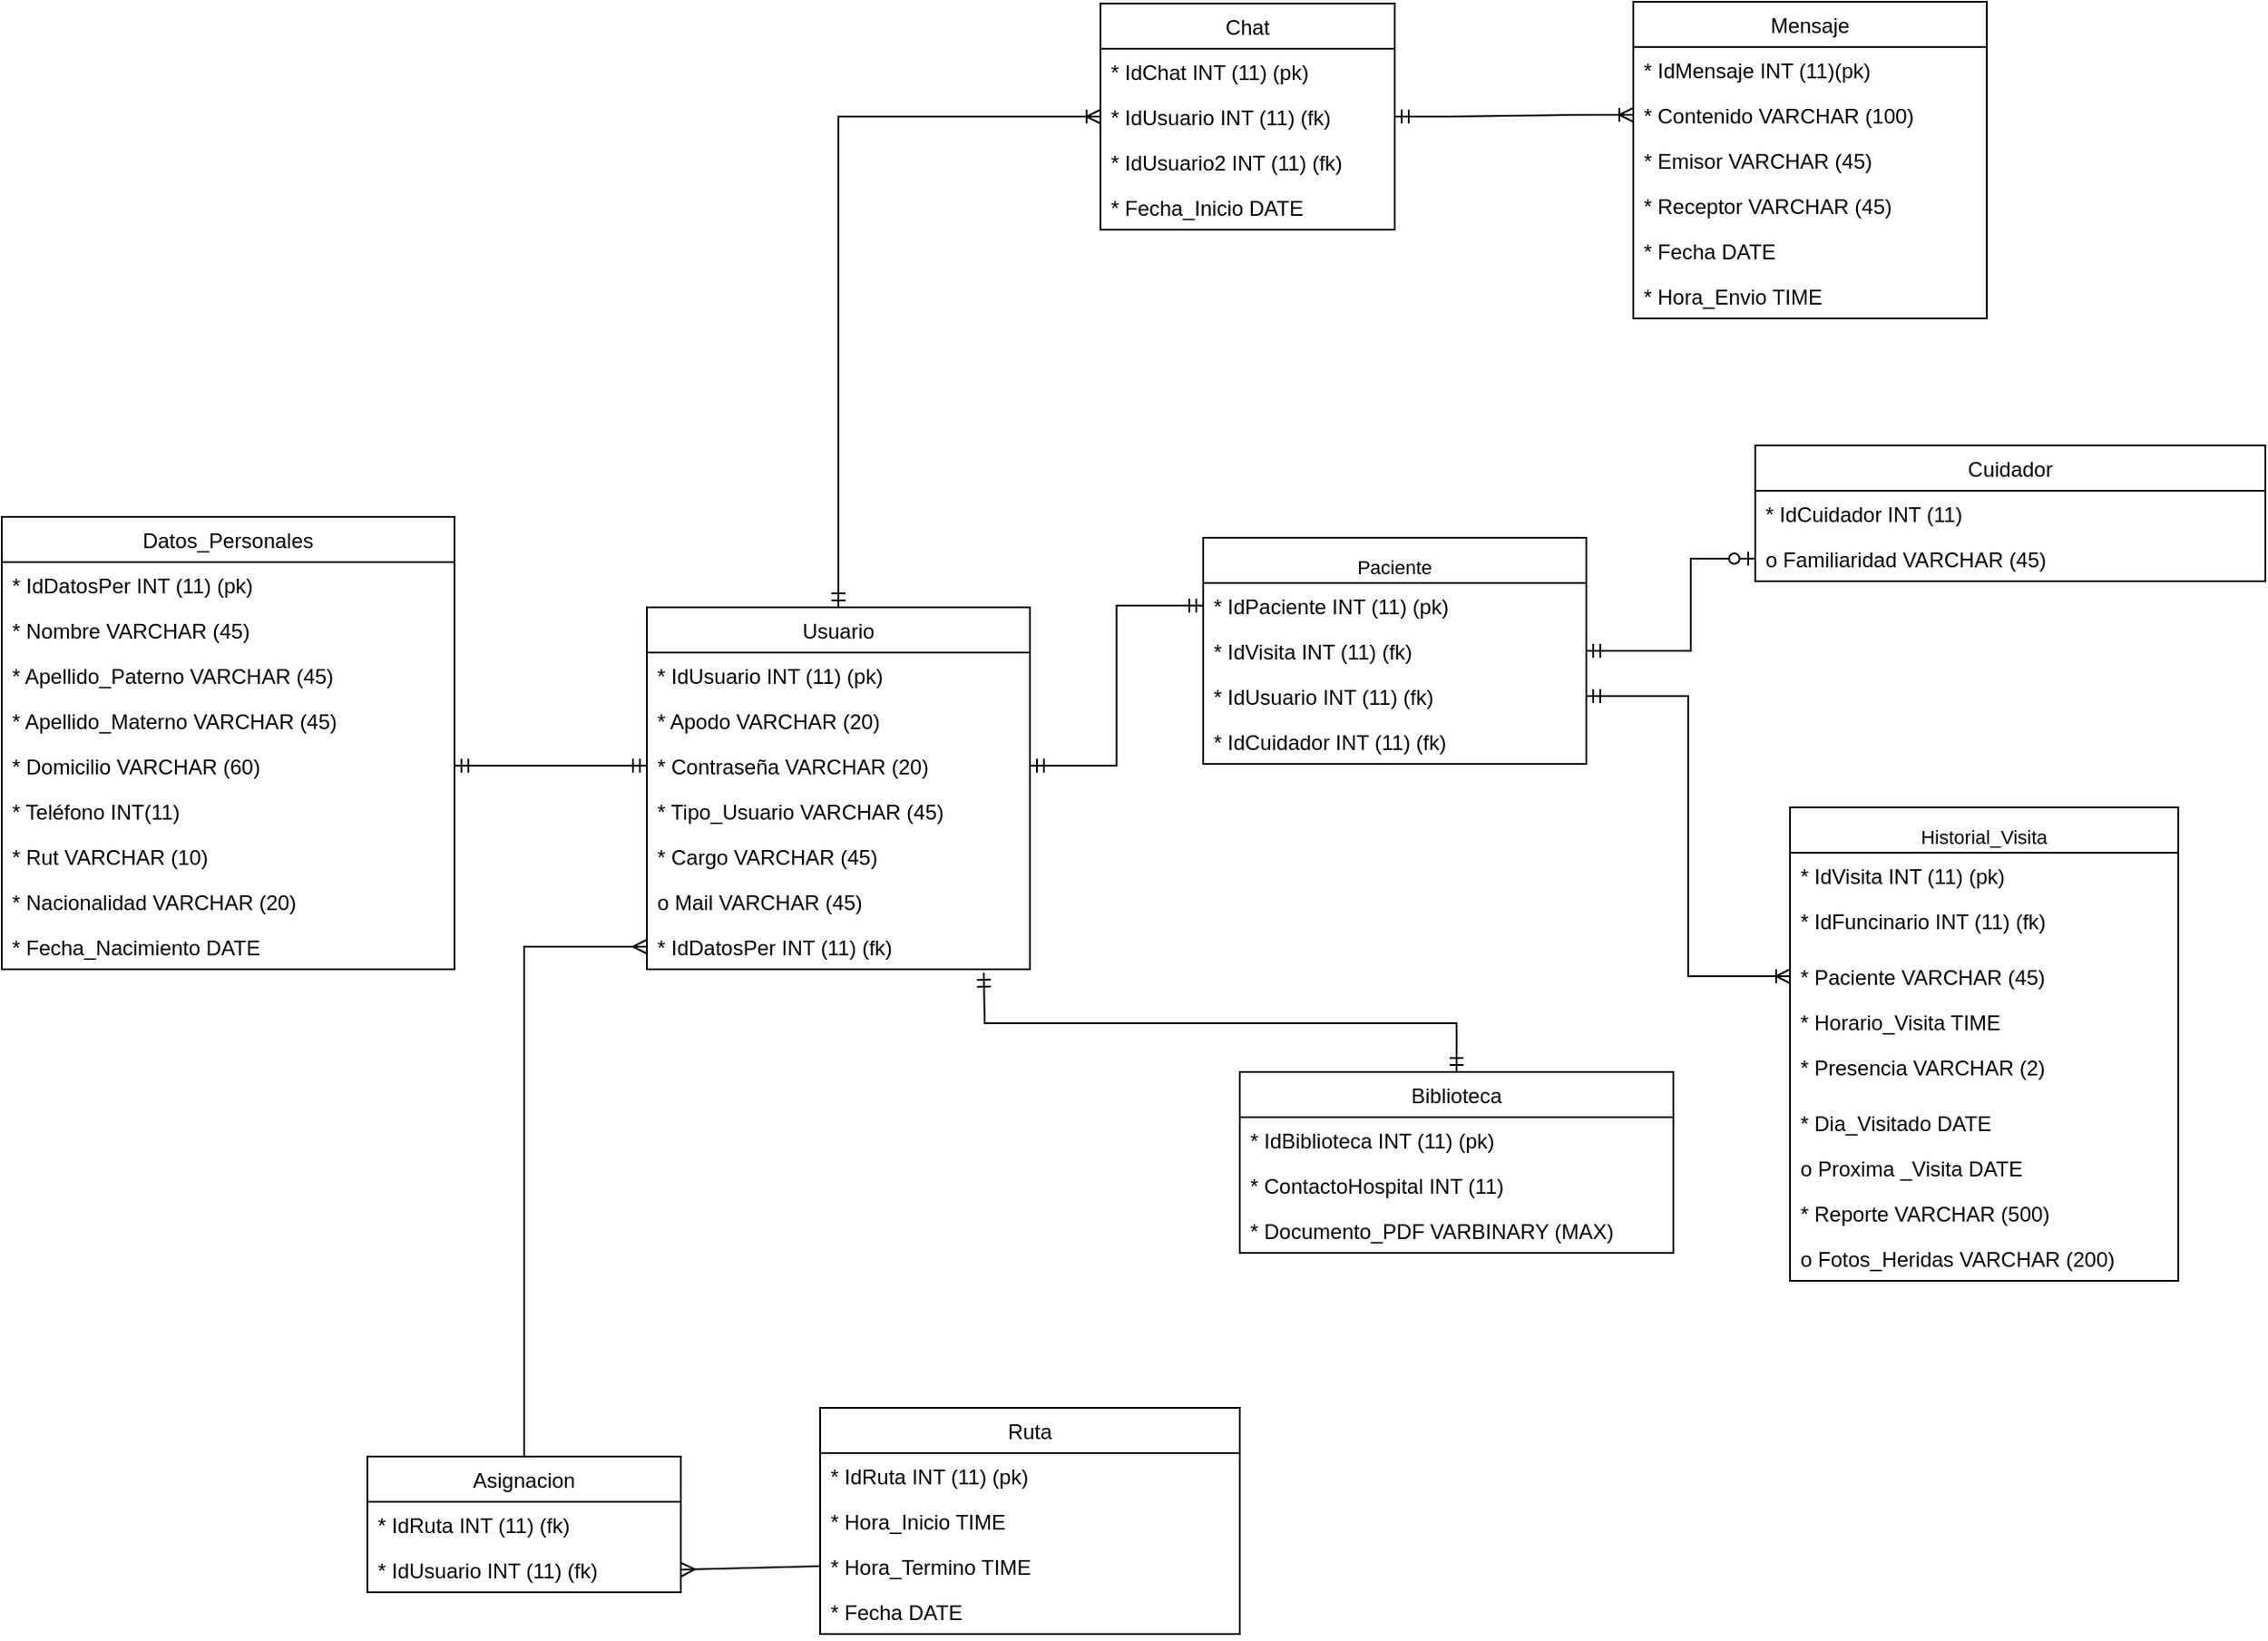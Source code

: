 <mxfile version="12.1.2" type="google" pages="1"><diagram id="CdpG4jRxC21Oyg4bmXO4" name="Page-1"><mxGraphModel dx="2205" dy="1853" grid="1" gridSize="10" guides="1" tooltips="1" connect="1" arrows="1" fold="1" page="1" pageScale="1" pageWidth="850" pageHeight="1100" math="0" shadow="0"><root><mxCell id="0"/><mxCell id="1" parent="0"/><mxCell id="onNi2opBjOl6Kym_t77R-1" value="Paciente" style="swimlane;fontStyle=0;childLayout=stackLayout;horizontal=1;startSize=26;fillColor=none;horizontalStack=0;resizeParent=1;resizeParentMax=0;resizeLast=0;collapsible=1;marginBottom=0;verticalAlign=bottom;fontSize=11;" parent="1" vertex="1"><mxGeometry x="220" y="230" width="220" height="130" as="geometry"><mxRectangle x="320" y="90" width="80" height="26" as="alternateBounds"/></mxGeometry></mxCell><mxCell id="onNi2opBjOl6Kym_t77R-2" value="* IdPaciente INT (11) (pk)" style="text;strokeColor=none;fillColor=none;align=left;verticalAlign=top;spacingLeft=4;spacingRight=4;overflow=hidden;rotatable=0;points=[[0,0.5],[1,0.5]];portConstraint=eastwest;" parent="onNi2opBjOl6Kym_t77R-1" vertex="1"><mxGeometry y="26" width="220" height="26" as="geometry"/></mxCell><mxCell id="onNi2opBjOl6Kym_t77R-3" value="* IdVisita INT (11) (fk)" style="text;strokeColor=none;fillColor=none;align=left;verticalAlign=top;spacingLeft=4;spacingRight=4;overflow=hidden;rotatable=0;points=[[0,0.5],[1,0.5]];portConstraint=eastwest;" parent="onNi2opBjOl6Kym_t77R-1" vertex="1"><mxGeometry y="52" width="220" height="26" as="geometry"/></mxCell><mxCell id="onNi2opBjOl6Kym_t77R-5" value="* IdUsuario INT (11) (fk)" style="text;strokeColor=none;fillColor=none;align=left;verticalAlign=top;spacingLeft=4;spacingRight=4;overflow=hidden;rotatable=0;points=[[0,0.5],[1,0.5]];portConstraint=eastwest;" parent="onNi2opBjOl6Kym_t77R-1" vertex="1"><mxGeometry y="78" width="220" height="26" as="geometry"/></mxCell><mxCell id="onNi2opBjOl6Kym_t77R-6" value="* IdCuidador INT (11) (fk)" style="text;strokeColor=none;fillColor=none;align=left;verticalAlign=top;spacingLeft=4;spacingRight=4;overflow=hidden;rotatable=0;points=[[0,0.5],[1,0.5]];portConstraint=eastwest;" parent="onNi2opBjOl6Kym_t77R-1" vertex="1"><mxGeometry y="104" width="220" height="26" as="geometry"/></mxCell><mxCell id="onNi2opBjOl6Kym_t77R-9" value="Historial_Visita" style="swimlane;fontStyle=0;childLayout=stackLayout;horizontal=1;startSize=26;fillColor=none;horizontalStack=0;resizeParent=1;resizeParentMax=0;resizeLast=0;collapsible=1;marginBottom=0;verticalAlign=bottom;fontSize=11;" parent="1" vertex="1"><mxGeometry x="557" y="385" width="223" height="272" as="geometry"><mxRectangle x="320" y="90" width="80" height="26" as="alternateBounds"/></mxGeometry></mxCell><mxCell id="onNi2opBjOl6Kym_t77R-10" value="* IdVisita INT (11) (pk)" style="text;strokeColor=none;fillColor=none;align=left;verticalAlign=top;spacingLeft=4;spacingRight=4;overflow=hidden;rotatable=0;points=[[0,0.5],[1,0.5]];portConstraint=eastwest;" parent="onNi2opBjOl6Kym_t77R-9" vertex="1"><mxGeometry y="26" width="223" height="26" as="geometry"/></mxCell><mxCell id="onNi2opBjOl6Kym_t77R-11" value="* IdFuncinario INT (11) (fk)" style="text;strokeColor=none;fillColor=none;align=left;verticalAlign=top;spacingLeft=4;spacingRight=4;overflow=hidden;rotatable=0;points=[[0,0.5],[1,0.5]];portConstraint=eastwest;" parent="onNi2opBjOl6Kym_t77R-9" vertex="1"><mxGeometry y="52" width="223" height="32" as="geometry"/></mxCell><mxCell id="onNi2opBjOl6Kym_t77R-12" value="* Paciente VARCHAR (45)" style="text;strokeColor=none;fillColor=none;align=left;verticalAlign=top;spacingLeft=4;spacingRight=4;overflow=hidden;rotatable=0;points=[[0,0.5],[1,0.5]];portConstraint=eastwest;" parent="onNi2opBjOl6Kym_t77R-9" vertex="1"><mxGeometry y="84" width="223" height="26" as="geometry"/></mxCell><mxCell id="onNi2opBjOl6Kym_t77R-13" value="* Horario_Visita TIME" style="text;strokeColor=none;fillColor=none;align=left;verticalAlign=top;spacingLeft=4;spacingRight=4;overflow=hidden;rotatable=0;points=[[0,0.5],[1,0.5]];portConstraint=eastwest;" parent="onNi2opBjOl6Kym_t77R-9" vertex="1"><mxGeometry y="110" width="223" height="26" as="geometry"/></mxCell><mxCell id="onNi2opBjOl6Kym_t77R-14" value="* Presencia VARCHAR (2)" style="text;strokeColor=none;fillColor=none;align=left;verticalAlign=top;spacingLeft=4;spacingRight=4;overflow=hidden;rotatable=0;points=[[0,0.5],[1,0.5]];portConstraint=eastwest;" parent="onNi2opBjOl6Kym_t77R-9" vertex="1"><mxGeometry y="136" width="223" height="32" as="geometry"/></mxCell><mxCell id="onNi2opBjOl6Kym_t77R-15" value="* Dia_Visitado DATE" style="text;strokeColor=none;fillColor=none;align=left;verticalAlign=top;spacingLeft=4;spacingRight=4;overflow=hidden;rotatable=0;points=[[0,0.5],[1,0.5]];portConstraint=eastwest;" parent="onNi2opBjOl6Kym_t77R-9" vertex="1"><mxGeometry y="168" width="223" height="26" as="geometry"/></mxCell><mxCell id="onNi2opBjOl6Kym_t77R-16" value="o Proxima _Visita DATE" style="text;strokeColor=none;fillColor=none;align=left;verticalAlign=top;spacingLeft=4;spacingRight=4;overflow=hidden;rotatable=0;points=[[0,0.5],[1,0.5]];portConstraint=eastwest;" parent="onNi2opBjOl6Kym_t77R-9" vertex="1"><mxGeometry y="194" width="223" height="26" as="geometry"/></mxCell><mxCell id="onNi2opBjOl6Kym_t77R-17" value="* Reporte VARCHAR (500)" style="text;strokeColor=none;fillColor=none;align=left;verticalAlign=top;spacingLeft=4;spacingRight=4;overflow=hidden;rotatable=0;points=[[0,0.5],[1,0.5]];portConstraint=eastwest;" parent="onNi2opBjOl6Kym_t77R-9" vertex="1"><mxGeometry y="220" width="223" height="26" as="geometry"/></mxCell><mxCell id="onNi2opBjOl6Kym_t77R-18" value="o Fotos_Heridas VARCHAR (200)" style="text;strokeColor=none;fillColor=none;align=left;verticalAlign=top;spacingLeft=4;spacingRight=4;overflow=hidden;rotatable=0;points=[[0,0.5],[1,0.5]];portConstraint=eastwest;" parent="onNi2opBjOl6Kym_t77R-9" vertex="1"><mxGeometry y="246" width="223" height="26" as="geometry"/></mxCell><mxCell id="onNi2opBjOl6Kym_t77R-19" value="Ruta" style="swimlane;fontStyle=0;childLayout=stackLayout;horizontal=1;startSize=26;fillColor=none;horizontalStack=0;resizeParent=1;resizeParentMax=0;resizeLast=0;collapsible=1;marginBottom=0;" parent="1" vertex="1"><mxGeometry y="730" width="241" height="130" as="geometry"/></mxCell><mxCell id="onNi2opBjOl6Kym_t77R-20" value="* IdRuta INT (11) (pk)" style="text;strokeColor=none;fillColor=none;align=left;verticalAlign=top;spacingLeft=4;spacingRight=4;overflow=hidden;rotatable=0;points=[[0,0.5],[1,0.5]];portConstraint=eastwest;" parent="onNi2opBjOl6Kym_t77R-19" vertex="1"><mxGeometry y="26" width="241" height="26" as="geometry"/></mxCell><mxCell id="onNi2opBjOl6Kym_t77R-23" value="* Hora_Inicio TIME" style="text;strokeColor=none;fillColor=none;align=left;verticalAlign=top;spacingLeft=4;spacingRight=4;overflow=hidden;rotatable=0;points=[[0,0.5],[1,0.5]];portConstraint=eastwest;" parent="onNi2opBjOl6Kym_t77R-19" vertex="1"><mxGeometry y="52" width="241" height="26" as="geometry"/></mxCell><mxCell id="onNi2opBjOl6Kym_t77R-24" value="* Hora_Termino TIME" style="text;strokeColor=none;fillColor=none;align=left;verticalAlign=top;spacingLeft=4;spacingRight=4;overflow=hidden;rotatable=0;points=[[0,0.5],[1,0.5]];portConstraint=eastwest;" parent="onNi2opBjOl6Kym_t77R-19" vertex="1"><mxGeometry y="78" width="241" height="26" as="geometry"/></mxCell><mxCell id="onNi2opBjOl6Kym_t77R-25" value="* Fecha DATE" style="text;strokeColor=none;fillColor=none;align=left;verticalAlign=top;spacingLeft=4;spacingRight=4;overflow=hidden;rotatable=0;points=[[0,0.5],[1,0.5]];portConstraint=eastwest;" parent="onNi2opBjOl6Kym_t77R-19" vertex="1"><mxGeometry y="104" width="241" height="26" as="geometry"/></mxCell><mxCell id="onNi2opBjOl6Kym_t77R-28" style="edgeStyle=orthogonalEdgeStyle;orthogonalLoop=1;jettySize=auto;html=1;entryX=0;entryY=0.5;entryDx=0;entryDy=0;startArrow=ERmandOne;startFill=0;endArrow=ERoneToMany;endFill=0;strokeColor=#000000;rounded=0;exitX=0.5;exitY=0;exitDx=0;exitDy=0;" parent="1" source="onNi2opBjOl6Kym_t77R-29" target="onNi2opBjOl6Kym_t77R-56" edge="1"><mxGeometry relative="1" as="geometry"><mxPoint x="192" y="150" as="sourcePoint"/></mxGeometry></mxCell><mxCell id="onNi2opBjOl6Kym_t77R-29" value="Usuario" style="swimlane;fontStyle=0;childLayout=stackLayout;horizontal=1;startSize=26;fillColor=none;horizontalStack=0;resizeParent=1;resizeParentMax=0;resizeLast=0;collapsible=1;marginBottom=0;" parent="1" vertex="1"><mxGeometry x="-99.5" y="270" width="220" height="208" as="geometry"/></mxCell><mxCell id="onNi2opBjOl6Kym_t77R-30" value="* IdUsuario INT (11) (pk)" style="text;strokeColor=none;fillColor=none;align=left;verticalAlign=top;spacingLeft=4;spacingRight=4;overflow=hidden;rotatable=0;points=[[0,0.5],[1,0.5]];portConstraint=eastwest;" parent="onNi2opBjOl6Kym_t77R-29" vertex="1"><mxGeometry y="26" width="220" height="26" as="geometry"/></mxCell><mxCell id="onNi2opBjOl6Kym_t77R-31" value="* Apodo VARCHAR (20)" style="text;strokeColor=none;fillColor=none;align=left;verticalAlign=top;spacingLeft=4;spacingRight=4;overflow=hidden;rotatable=0;points=[[0,0.5],[1,0.5]];portConstraint=eastwest;" parent="onNi2opBjOl6Kym_t77R-29" vertex="1"><mxGeometry y="52" width="220" height="26" as="geometry"/></mxCell><mxCell id="onNi2opBjOl6Kym_t77R-32" value="* Contraseña VARCHAR (20)" style="text;strokeColor=none;fillColor=none;align=left;verticalAlign=top;spacingLeft=4;spacingRight=4;overflow=hidden;rotatable=0;points=[[0,0.5],[1,0.5]];portConstraint=eastwest;" parent="onNi2opBjOl6Kym_t77R-29" vertex="1"><mxGeometry y="78" width="220" height="26" as="geometry"/></mxCell><mxCell id="onNi2opBjOl6Kym_t77R-33" value="* Tipo_Usuario VARCHAR (45)" style="text;strokeColor=none;fillColor=none;align=left;verticalAlign=top;spacingLeft=4;spacingRight=4;overflow=hidden;rotatable=0;points=[[0,0.5],[1,0.5]];portConstraint=eastwest;" parent="onNi2opBjOl6Kym_t77R-29" vertex="1"><mxGeometry y="104" width="220" height="26" as="geometry"/></mxCell><mxCell id="onNi2opBjOl6Kym_t77R-34" value="* Cargo VARCHAR (45)" style="text;strokeColor=none;fillColor=none;align=left;verticalAlign=top;spacingLeft=4;spacingRight=4;overflow=hidden;rotatable=0;points=[[0,0.5],[1,0.5]];portConstraint=eastwest;" parent="onNi2opBjOl6Kym_t77R-29" vertex="1"><mxGeometry y="130" width="220" height="26" as="geometry"/></mxCell><mxCell id="onNi2opBjOl6Kym_t77R-35" value="o Mail VARCHAR (45)" style="text;strokeColor=none;fillColor=none;align=left;verticalAlign=top;spacingLeft=4;spacingRight=4;overflow=hidden;rotatable=0;points=[[0,0.5],[1,0.5]];portConstraint=eastwest;" parent="onNi2opBjOl6Kym_t77R-29" vertex="1"><mxGeometry y="156" width="220" height="26" as="geometry"/></mxCell><mxCell id="onNi2opBjOl6Kym_t77R-36" value="* IdDatosPer INT (11) (fk)" style="text;strokeColor=none;fillColor=none;align=left;verticalAlign=top;spacingLeft=4;spacingRight=4;overflow=hidden;rotatable=0;points=[[0,0.5],[1,0.5]];portConstraint=eastwest;" parent="onNi2opBjOl6Kym_t77R-29" vertex="1"><mxGeometry y="182" width="220" height="26" as="geometry"/></mxCell><mxCell id="onNi2opBjOl6Kym_t77R-37" value="Cuidador" style="swimlane;fontStyle=0;childLayout=stackLayout;horizontal=1;startSize=26;fillColor=none;horizontalStack=0;resizeParent=1;resizeParentMax=0;resizeLast=0;collapsible=1;marginBottom=0;" parent="1" vertex="1"><mxGeometry x="537" y="177" width="293" height="78" as="geometry"/></mxCell><mxCell id="onNi2opBjOl6Kym_t77R-38" value="* IdCuidador INT (11)" style="text;strokeColor=none;fillColor=none;align=left;verticalAlign=top;spacingLeft=4;spacingRight=4;overflow=hidden;rotatable=0;points=[[0,0.5],[1,0.5]];portConstraint=eastwest;" parent="onNi2opBjOl6Kym_t77R-37" vertex="1"><mxGeometry y="26" width="293" height="26" as="geometry"/></mxCell><mxCell id="onNi2opBjOl6Kym_t77R-40" value="o Familiaridad VARCHAR (45)" style="text;strokeColor=none;fillColor=none;align=left;verticalAlign=top;spacingLeft=4;spacingRight=4;overflow=hidden;rotatable=0;points=[[0,0.5],[1,0.5]];portConstraint=eastwest;" parent="onNi2opBjOl6Kym_t77R-37" vertex="1"><mxGeometry y="52" width="293" height="26" as="geometry"/></mxCell><mxCell id="onNi2opBjOl6Kym_t77R-41" value="" style="edgeStyle=orthogonalEdgeStyle;fontSize=12;html=1;endArrow=ERmandOne;startArrow=ERmandOne;exitX=1;exitY=0.5;exitDx=0;exitDy=0;rounded=0;" parent="1" source="onNi2opBjOl6Kym_t77R-32" target="onNi2opBjOl6Kym_t77R-2" edge="1"><mxGeometry width="100" height="100" relative="1" as="geometry"><mxPoint x="460" y="315" as="sourcePoint"/><mxPoint x="601.421" y="215" as="targetPoint"/></mxGeometry></mxCell><mxCell id="onNi2opBjOl6Kym_t77R-42" value="" style="fontSize=12;html=1;endArrow=ERzeroToOne;startArrow=ERmandOne;exitX=1;exitY=0.5;exitDx=0;exitDy=0;entryX=0;entryY=0.5;entryDx=0;entryDy=0;rounded=0;edgeStyle=orthogonalEdgeStyle;" parent="1" source="onNi2opBjOl6Kym_t77R-3" edge="1"><mxGeometry width="100" height="100" relative="1" as="geometry"><mxPoint x="440" y="321" as="sourcePoint"/><mxPoint x="537" y="242" as="targetPoint"/><Array as="points"><mxPoint x="500" y="295"/><mxPoint x="500" y="242"/></Array></mxGeometry></mxCell><mxCell id="onNi2opBjOl6Kym_t77R-43" value="" style="edgeStyle=orthogonalEdgeStyle;fontSize=12;html=1;endArrow=ERoneToMany;startArrow=ERmandOne;exitX=1;exitY=0.5;exitDx=0;exitDy=0;entryX=0;entryY=0.5;entryDx=0;entryDy=0;rounded=0;" parent="1" source="onNi2opBjOl6Kym_t77R-5" target="onNi2opBjOl6Kym_t77R-12" edge="1"><mxGeometry width="100" height="100" relative="1" as="geometry"><mxPoint x="469.588" y="491.941" as="sourcePoint"/><mxPoint x="490" y="740" as="targetPoint"/></mxGeometry></mxCell><mxCell id="onNi2opBjOl6Kym_t77R-44" value="Datos_Personales" style="swimlane;fontStyle=0;childLayout=stackLayout;horizontal=1;startSize=26;fillColor=none;horizontalStack=0;resizeParent=1;resizeParentMax=0;resizeLast=0;collapsible=1;marginBottom=0;" parent="1" vertex="1"><mxGeometry x="-470" y="218" width="260" height="260" as="geometry"/></mxCell><mxCell id="onNi2opBjOl6Kym_t77R-45" value="* IdDatosPer INT (11) (pk)" style="text;strokeColor=none;fillColor=none;align=left;verticalAlign=top;spacingLeft=4;spacingRight=4;overflow=hidden;rotatable=0;points=[[0,0.5],[1,0.5]];portConstraint=eastwest;" parent="onNi2opBjOl6Kym_t77R-44" vertex="1"><mxGeometry y="26" width="260" height="26" as="geometry"/></mxCell><mxCell id="onNi2opBjOl6Kym_t77R-46" value="* Nombre VARCHAR (45)" style="text;strokeColor=none;fillColor=none;align=left;verticalAlign=top;spacingLeft=4;spacingRight=4;overflow=hidden;rotatable=0;points=[[0,0.5],[1,0.5]];portConstraint=eastwest;" parent="onNi2opBjOl6Kym_t77R-44" vertex="1"><mxGeometry y="52" width="260" height="26" as="geometry"/></mxCell><mxCell id="onNi2opBjOl6Kym_t77R-47" value="* Apellido_Paterno VARCHAR (45)" style="text;strokeColor=none;fillColor=none;align=left;verticalAlign=top;spacingLeft=4;spacingRight=4;overflow=hidden;rotatable=0;points=[[0,0.5],[1,0.5]];portConstraint=eastwest;" parent="onNi2opBjOl6Kym_t77R-44" vertex="1"><mxGeometry y="78" width="260" height="26" as="geometry"/></mxCell><mxCell id="onNi2opBjOl6Kym_t77R-48" value="* Apellido_Materno VARCHAR (45)" style="text;strokeColor=none;fillColor=none;align=left;verticalAlign=top;spacingLeft=4;spacingRight=4;overflow=hidden;rotatable=0;points=[[0,0.5],[1,0.5]];portConstraint=eastwest;" parent="onNi2opBjOl6Kym_t77R-44" vertex="1"><mxGeometry y="104" width="260" height="26" as="geometry"/></mxCell><mxCell id="onNi2opBjOl6Kym_t77R-49" value="* Domicilio VARCHAR (60)" style="text;strokeColor=none;fillColor=none;align=left;verticalAlign=top;spacingLeft=4;spacingRight=4;overflow=hidden;rotatable=0;points=[[0,0.5],[1,0.5]];portConstraint=eastwest;" parent="onNi2opBjOl6Kym_t77R-44" vertex="1"><mxGeometry y="130" width="260" height="26" as="geometry"/></mxCell><mxCell id="onNi2opBjOl6Kym_t77R-50" value="* Teléfono INT(11)" style="text;strokeColor=none;fillColor=none;align=left;verticalAlign=top;spacingLeft=4;spacingRight=4;overflow=hidden;rotatable=0;points=[[0,0.5],[1,0.5]];portConstraint=eastwest;" parent="onNi2opBjOl6Kym_t77R-44" vertex="1"><mxGeometry y="156" width="260" height="26" as="geometry"/></mxCell><mxCell id="onNi2opBjOl6Kym_t77R-51" value="* Rut VARCHAR (10)" style="text;strokeColor=none;fillColor=none;align=left;verticalAlign=top;spacingLeft=4;spacingRight=4;overflow=hidden;rotatable=0;points=[[0,0.5],[1,0.5]];portConstraint=eastwest;" parent="onNi2opBjOl6Kym_t77R-44" vertex="1"><mxGeometry y="182" width="260" height="26" as="geometry"/></mxCell><mxCell id="onNi2opBjOl6Kym_t77R-52" value="* Nacionalidad VARCHAR (20)" style="text;strokeColor=none;fillColor=none;align=left;verticalAlign=top;spacingLeft=4;spacingRight=4;overflow=hidden;rotatable=0;points=[[0,0.5],[1,0.5]];portConstraint=eastwest;" parent="onNi2opBjOl6Kym_t77R-44" vertex="1"><mxGeometry y="208" width="260" height="26" as="geometry"/></mxCell><mxCell id="onNi2opBjOl6Kym_t77R-53" value="* Fecha_Nacimiento DATE" style="text;strokeColor=none;fillColor=none;align=left;verticalAlign=top;spacingLeft=4;spacingRight=4;overflow=hidden;rotatable=0;points=[[0,0.5],[1,0.5]];portConstraint=eastwest;" parent="onNi2opBjOl6Kym_t77R-44" vertex="1"><mxGeometry y="234" width="260" height="26" as="geometry"/></mxCell><mxCell id="onNi2opBjOl6Kym_t77R-54" value="Chat" style="swimlane;fontStyle=0;childLayout=stackLayout;horizontal=1;startSize=26;fillColor=none;horizontalStack=0;resizeParent=1;resizeParentMax=0;resizeLast=0;collapsible=1;marginBottom=0;" parent="1" vertex="1"><mxGeometry x="161" y="-77" width="169" height="130" as="geometry"/></mxCell><mxCell id="onNi2opBjOl6Kym_t77R-55" value="* IdChat INT (11) (pk)" style="text;strokeColor=none;fillColor=none;align=left;verticalAlign=top;spacingLeft=4;spacingRight=4;overflow=hidden;rotatable=0;points=[[0,0.5],[1,0.5]];portConstraint=eastwest;" parent="onNi2opBjOl6Kym_t77R-54" vertex="1"><mxGeometry y="26" width="169" height="26" as="geometry"/></mxCell><mxCell id="onNi2opBjOl6Kym_t77R-56" value="* IdUsuario INT (11) (fk)" style="text;strokeColor=none;fillColor=none;align=left;verticalAlign=top;spacingLeft=4;spacingRight=4;overflow=hidden;rotatable=0;points=[[0,0.5],[1,0.5]];portConstraint=eastwest;" parent="onNi2opBjOl6Kym_t77R-54" vertex="1"><mxGeometry y="52" width="169" height="26" as="geometry"/></mxCell><mxCell id="onNi2opBjOl6Kym_t77R-57" value="* IdUsuario2 INT (11) (fk)" style="text;strokeColor=none;fillColor=none;align=left;verticalAlign=top;spacingLeft=4;spacingRight=4;overflow=hidden;rotatable=0;points=[[0,0.5],[1,0.5]];portConstraint=eastwest;" parent="onNi2opBjOl6Kym_t77R-54" vertex="1"><mxGeometry y="78" width="169" height="26" as="geometry"/></mxCell><mxCell id="onNi2opBjOl6Kym_t77R-58" value="* Fecha_Inicio DATE" style="text;strokeColor=none;fillColor=none;align=left;verticalAlign=top;spacingLeft=4;spacingRight=4;overflow=hidden;rotatable=0;points=[[0,0.5],[1,0.5]];portConstraint=eastwest;" parent="onNi2opBjOl6Kym_t77R-54" vertex="1"><mxGeometry y="104" width="169" height="26" as="geometry"/></mxCell><mxCell id="onNi2opBjOl6Kym_t77R-59" value="Mensaje" style="swimlane;fontStyle=0;childLayout=stackLayout;horizontal=1;startSize=26;fillColor=none;horizontalStack=0;resizeParent=1;resizeParentMax=0;resizeLast=0;collapsible=1;marginBottom=0;" parent="1" vertex="1"><mxGeometry x="467" y="-78" width="203" height="182" as="geometry"/></mxCell><mxCell id="onNi2opBjOl6Kym_t77R-60" value="* IdMensaje INT (11)(pk)" style="text;strokeColor=none;fillColor=none;align=left;verticalAlign=top;spacingLeft=4;spacingRight=4;overflow=hidden;rotatable=0;points=[[0,0.5],[1,0.5]];portConstraint=eastwest;" parent="onNi2opBjOl6Kym_t77R-59" vertex="1"><mxGeometry y="26" width="203" height="26" as="geometry"/></mxCell><mxCell id="onNi2opBjOl6Kym_t77R-61" value="* Contenido VARCHAR (100)" style="text;strokeColor=none;fillColor=none;align=left;verticalAlign=top;spacingLeft=4;spacingRight=4;overflow=hidden;rotatable=0;points=[[0,0.5],[1,0.5]];portConstraint=eastwest;" parent="onNi2opBjOl6Kym_t77R-59" vertex="1"><mxGeometry y="52" width="203" height="26" as="geometry"/></mxCell><mxCell id="onNi2opBjOl6Kym_t77R-62" value="* Emisor VARCHAR (45)" style="text;strokeColor=none;fillColor=none;align=left;verticalAlign=top;spacingLeft=4;spacingRight=4;overflow=hidden;rotatable=0;points=[[0,0.5],[1,0.5]];portConstraint=eastwest;" parent="onNi2opBjOl6Kym_t77R-59" vertex="1"><mxGeometry y="78" width="203" height="26" as="geometry"/></mxCell><mxCell id="onNi2opBjOl6Kym_t77R-63" value="* Receptor VARCHAR (45)" style="text;strokeColor=none;fillColor=none;align=left;verticalAlign=top;spacingLeft=4;spacingRight=4;overflow=hidden;rotatable=0;points=[[0,0.5],[1,0.5]];portConstraint=eastwest;" parent="onNi2opBjOl6Kym_t77R-59" vertex="1"><mxGeometry y="104" width="203" height="26" as="geometry"/></mxCell><mxCell id="onNi2opBjOl6Kym_t77R-64" value="* Fecha DATE" style="text;strokeColor=none;fillColor=none;align=left;verticalAlign=top;spacingLeft=4;spacingRight=4;overflow=hidden;rotatable=0;points=[[0,0.5],[1,0.5]];portConstraint=eastwest;" parent="onNi2opBjOl6Kym_t77R-59" vertex="1"><mxGeometry y="130" width="203" height="26" as="geometry"/></mxCell><mxCell id="onNi2opBjOl6Kym_t77R-65" value="* Hora_Envio TIME" style="text;strokeColor=none;fillColor=none;align=left;verticalAlign=top;spacingLeft=4;spacingRight=4;overflow=hidden;rotatable=0;points=[[0,0.5],[1,0.5]];portConstraint=eastwest;" parent="onNi2opBjOl6Kym_t77R-59" vertex="1"><mxGeometry y="156" width="203" height="26" as="geometry"/></mxCell><mxCell id="onNi2opBjOl6Kym_t77R-66" style="edgeStyle=entityRelationEdgeStyle;orthogonalLoop=1;jettySize=auto;html=1;startArrow=ERmandOne;startFill=0;endArrow=ERoneToMany;endFill=0;rounded=1;entryX=0;entryY=0.5;entryDx=0;entryDy=0;" parent="1" source="onNi2opBjOl6Kym_t77R-56" target="onNi2opBjOl6Kym_t77R-61" edge="1"><mxGeometry relative="1" as="geometry"><mxPoint x="400.118" y="-19.676" as="sourcePoint"/><mxPoint x="460" y="-170" as="targetPoint"/></mxGeometry></mxCell><mxCell id="onNi2opBjOl6Kym_t77R-67" value="Biblioteca" style="swimlane;fontStyle=0;childLayout=stackLayout;horizontal=1;startSize=26;fillColor=none;horizontalStack=0;resizeParent=1;resizeParentMax=0;resizeLast=0;collapsible=1;marginBottom=0;" parent="1" vertex="1"><mxGeometry x="241" y="537" width="249" height="104" as="geometry"/></mxCell><mxCell id="onNi2opBjOl6Kym_t77R-68" value="* IdBiblioteca INT (11) (pk)" style="text;strokeColor=none;fillColor=none;align=left;verticalAlign=top;spacingLeft=4;spacingRight=4;overflow=hidden;rotatable=0;points=[[0,0.5],[1,0.5]];portConstraint=eastwest;" parent="onNi2opBjOl6Kym_t77R-67" vertex="1"><mxGeometry y="26" width="249" height="26" as="geometry"/></mxCell><mxCell id="onNi2opBjOl6Kym_t77R-69" value="* ContactoHospital INT (11)" style="text;strokeColor=none;fillColor=none;align=left;verticalAlign=top;spacingLeft=4;spacingRight=4;overflow=hidden;rotatable=0;points=[[0,0.5],[1,0.5]];portConstraint=eastwest;" parent="onNi2opBjOl6Kym_t77R-67" vertex="1"><mxGeometry y="52" width="249" height="26" as="geometry"/></mxCell><mxCell id="onNi2opBjOl6Kym_t77R-70" value="* Documento_PDF VARBINARY (MAX)" style="text;strokeColor=none;fillColor=none;align=left;verticalAlign=top;spacingLeft=4;spacingRight=4;overflow=hidden;rotatable=0;points=[[0,0.5],[1,0.5]];portConstraint=eastwest;" parent="onNi2opBjOl6Kym_t77R-67" vertex="1"><mxGeometry y="78" width="249" height="26" as="geometry"/></mxCell><mxCell id="onNi2opBjOl6Kym_t77R-71" value="" style="fontSize=12;html=1;endArrow=ERmandOne;startArrow=ERmandOne;exitX=1;exitY=0.5;exitDx=0;exitDy=0;entryX=0;entryY=0.5;entryDx=0;entryDy=0;rounded=0;" parent="1" source="onNi2opBjOl6Kym_t77R-49" target="onNi2opBjOl6Kym_t77R-32" edge="1"><mxGeometry width="100" height="100" relative="1" as="geometry"><mxPoint x="-120" y="160" as="sourcePoint"/><mxPoint x="-20" y="60" as="targetPoint"/></mxGeometry></mxCell><mxCell id="onNi2opBjOl6Kym_t77R-72" value="" style="fontSize=12;html=1;endArrow=ERmandOne;startArrow=ERmandOne;rounded=0;edgeStyle=orthogonalEdgeStyle;exitX=0.5;exitY=0;exitDx=0;exitDy=0;" parent="1" source="onNi2opBjOl6Kym_t77R-67" edge="1"><mxGeometry width="100" height="100" relative="1" as="geometry"><mxPoint x="-30" y="529" as="sourcePoint"/><mxPoint x="94" y="480" as="targetPoint"/></mxGeometry></mxCell><mxCell id="onNi2opBjOl6Kym_t77R-73" value="Asignacion" style="swimlane;fontStyle=0;childLayout=stackLayout;horizontal=1;startSize=26;fillColor=none;horizontalStack=0;resizeParent=1;resizeParentMax=0;resizeLast=0;collapsible=1;marginBottom=0;" parent="1" vertex="1"><mxGeometry x="-260" y="758" width="180" height="78" as="geometry"/></mxCell><mxCell id="onNi2opBjOl6Kym_t77R-74" value="* IdRuta INT (11) (fk)" style="text;strokeColor=none;fillColor=none;align=left;verticalAlign=top;spacingLeft=4;spacingRight=4;overflow=hidden;rotatable=0;points=[[0,0.5],[1,0.5]];portConstraint=eastwest;" parent="onNi2opBjOl6Kym_t77R-73" vertex="1"><mxGeometry y="26" width="180" height="26" as="geometry"/></mxCell><mxCell id="onNi2opBjOl6Kym_t77R-75" value="* IdUsuario INT (11) (fk)" style="text;strokeColor=none;fillColor=none;align=left;verticalAlign=top;spacingLeft=4;spacingRight=4;overflow=hidden;rotatable=0;points=[[0,0.5],[1,0.5]];portConstraint=eastwest;" parent="onNi2opBjOl6Kym_t77R-73" vertex="1"><mxGeometry y="52" width="180" height="26" as="geometry"/></mxCell><mxCell id="onNi2opBjOl6Kym_t77R-76" value="" style="fontSize=12;html=1;endArrow=ERmany;entryX=1;entryY=0.5;entryDx=0;entryDy=0;exitX=0;exitY=0.5;exitDx=0;exitDy=0;" parent="1" source="onNi2opBjOl6Kym_t77R-24" target="onNi2opBjOl6Kym_t77R-75" edge="1"><mxGeometry width="100" height="100" relative="1" as="geometry"><mxPoint x="60" y="900" as="sourcePoint"/><mxPoint x="160" y="800" as="targetPoint"/></mxGeometry></mxCell><mxCell id="onNi2opBjOl6Kym_t77R-77" value="" style="fontSize=12;html=1;endArrow=ERmany;exitX=0.5;exitY=0;exitDx=0;exitDy=0;entryX=0;entryY=0.5;entryDx=0;entryDy=0;rounded=0;edgeStyle=orthogonalEdgeStyle;" parent="1" source="onNi2opBjOl6Kym_t77R-73" target="onNi2opBjOl6Kym_t77R-36" edge="1"><mxGeometry width="100" height="100" relative="1" as="geometry"><mxPoint x="-240" y="600" as="sourcePoint"/><mxPoint x="-140" y="500" as="targetPoint"/></mxGeometry></mxCell></root></mxGraphModel></diagram></mxfile>